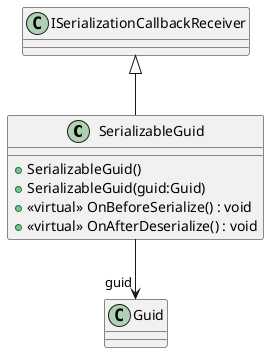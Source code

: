 @startuml
class SerializableGuid {
    + SerializableGuid()
    + SerializableGuid(guid:Guid)
    + <<virtual>> OnBeforeSerialize() : void
    + <<virtual>> OnAfterDeserialize() : void
}
ISerializationCallbackReceiver <|-- SerializableGuid
SerializableGuid --> "guid" Guid
@enduml

